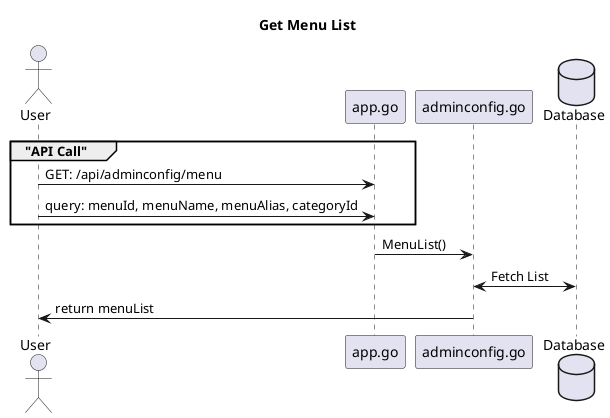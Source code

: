 @startuml

title "Get Menu List"

actor User as user

participant "app.go" as app
participant "adminconfig.go" as route
database Database as DB

group  "API Call"
user    -> app : GET: /api/adminconfig/menu
user    -> app : query: menuId, menuName, menuAlias, categoryId
end

app     -> route: MenuList()
route <-> DB: Fetch List
user <- route:  return menuList


@enduml
